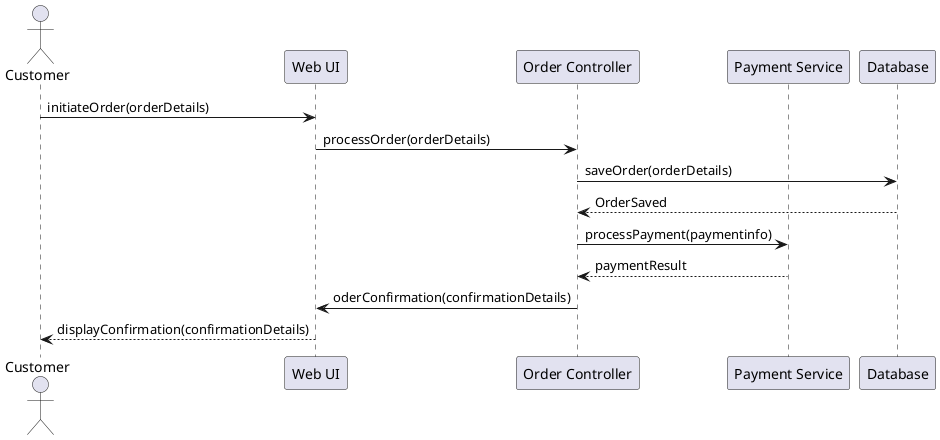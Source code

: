 @startuml
actor Customer as C
participant "Web UI" as UI
participant "Order Controller" as OC
participant "Payment Service" as PS
participant "Database" as DB

C -> UI : initiateOrder(orderDetails)
UI -> OC : processOrder(orderDetails)
OC -> DB : saveOrder(orderDetails)
DB --> OC : OrderSaved
OC -> PS : processPayment(paymentinfo)
PS --> OC : paymentResult
OC -> UI : oderConfirmation(confirmationDetails)
UI --> C : displayConfirmation(confirmationDetails)

@enduml